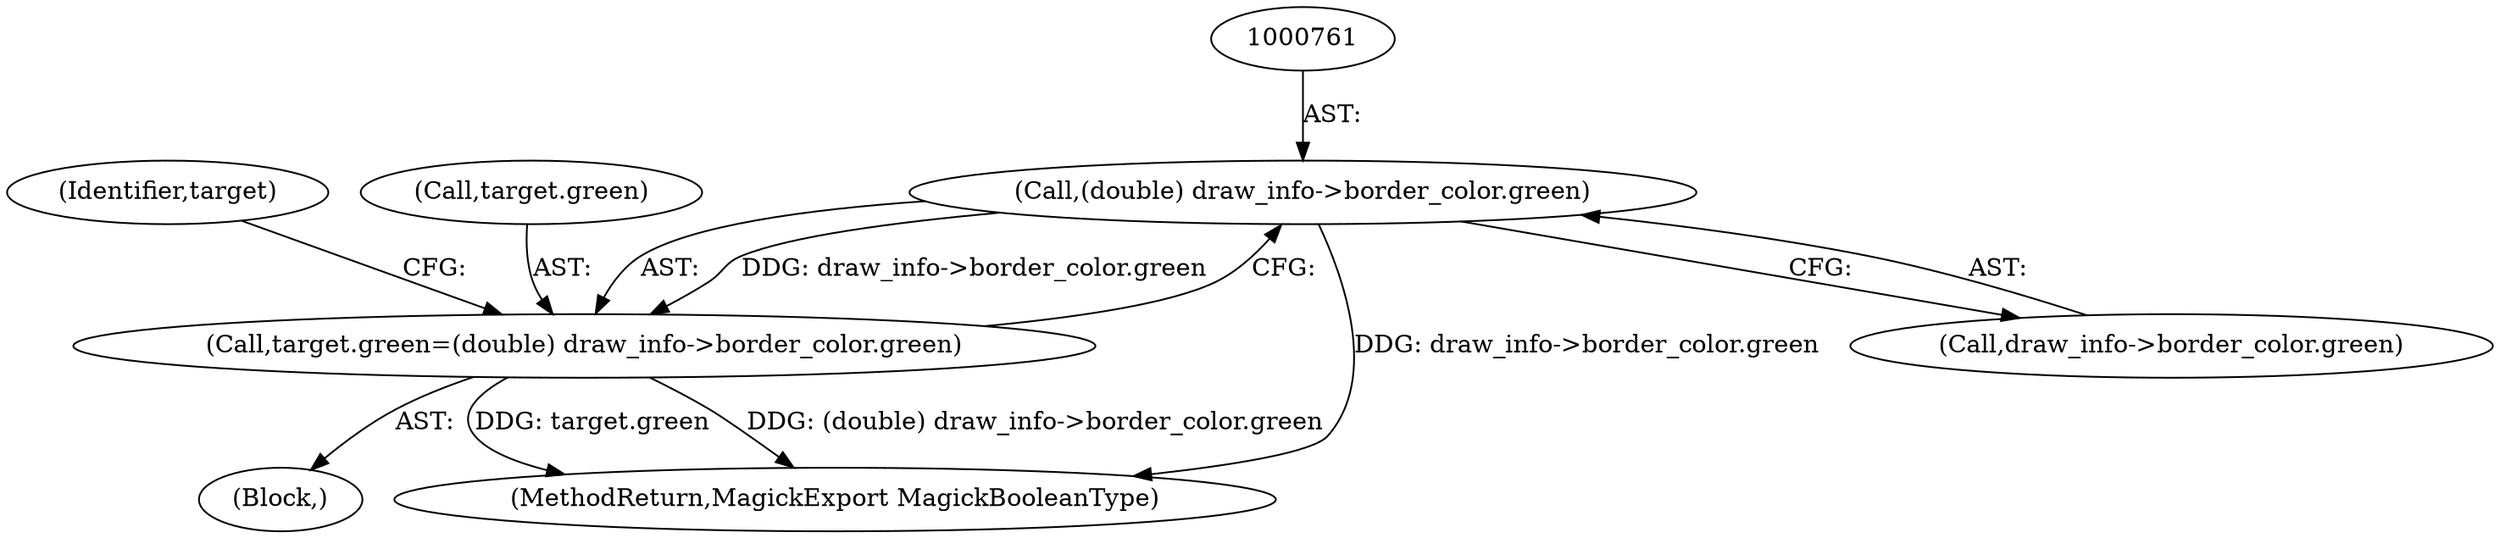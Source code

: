 digraph "0_ImageMagick_726812fa2fa7ce16bcf58f6e115f65427a1c0950_2@pointer" {
"1000760" [label="(Call,(double) draw_info->border_color.green)"];
"1000756" [label="(Call,target.green=(double) draw_info->border_color.green)"];
"1000760" [label="(Call,(double) draw_info->border_color.green)"];
"1000756" [label="(Call,target.green=(double) draw_info->border_color.green)"];
"1000744" [label="(Block,)"];
"1001629" [label="(MethodReturn,MagickExport MagickBooleanType)"];
"1000769" [label="(Identifier,target)"];
"1000757" [label="(Call,target.green)"];
"1000762" [label="(Call,draw_info->border_color.green)"];
"1000760" -> "1000756"  [label="AST: "];
"1000760" -> "1000762"  [label="CFG: "];
"1000761" -> "1000760"  [label="AST: "];
"1000762" -> "1000760"  [label="AST: "];
"1000756" -> "1000760"  [label="CFG: "];
"1000760" -> "1001629"  [label="DDG: draw_info->border_color.green"];
"1000760" -> "1000756"  [label="DDG: draw_info->border_color.green"];
"1000756" -> "1000744"  [label="AST: "];
"1000757" -> "1000756"  [label="AST: "];
"1000769" -> "1000756"  [label="CFG: "];
"1000756" -> "1001629"  [label="DDG: target.green"];
"1000756" -> "1001629"  [label="DDG: (double) draw_info->border_color.green"];
}
